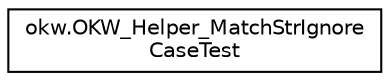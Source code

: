 digraph "Grafische Darstellung der Klassenhierarchie"
{
 // INTERACTIVE_SVG=YES
 // LATEX_PDF_SIZE
  edge [fontname="Helvetica",fontsize="10",labelfontname="Helvetica",labelfontsize="10"];
  node [fontname="Helvetica",fontsize="10",shape=record];
  rankdir="LR";
  Node0 [label="okw.OKW_Helper_MatchStrIgnore\lCaseTest",height=0.2,width=0.4,color="black", fillcolor="white", style="filled",URL="$classokw_1_1_o_k_w___helper___match_str_ignore_case_test.html",tooltip=" "];
}

